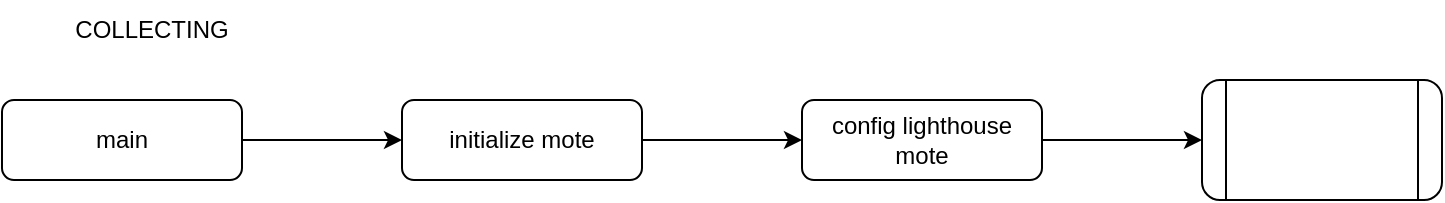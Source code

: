 <mxfile version="24.8.4">
  <diagram id="C5RBs43oDa-KdzZeNtuy" name="Page-1">
    <mxGraphModel dx="1661" dy="1169" grid="1" gridSize="10" guides="1" tooltips="1" connect="1" arrows="1" fold="1" page="1" pageScale="1" pageWidth="827" pageHeight="1169" math="0" shadow="0">
      <root>
        <mxCell id="WIyWlLk6GJQsqaUBKTNV-0" />
        <mxCell id="WIyWlLk6GJQsqaUBKTNV-1" parent="WIyWlLk6GJQsqaUBKTNV-0" />
        <mxCell id="ahKbvL-zK9X0-P-NKf9z-2" value="" style="edgeStyle=orthogonalEdgeStyle;rounded=0;orthogonalLoop=1;jettySize=auto;html=1;" parent="WIyWlLk6GJQsqaUBKTNV-1" source="ahKbvL-zK9X0-P-NKf9z-0" target="ahKbvL-zK9X0-P-NKf9z-1" edge="1">
          <mxGeometry relative="1" as="geometry" />
        </mxCell>
        <mxCell id="ahKbvL-zK9X0-P-NKf9z-0" value="main" style="rounded=1;whiteSpace=wrap;html=1;fontSize=12;glass=0;strokeWidth=1;shadow=0;" parent="WIyWlLk6GJQsqaUBKTNV-1" vertex="1">
          <mxGeometry x="100" y="670" width="120" height="40" as="geometry" />
        </mxCell>
        <mxCell id="ahKbvL-zK9X0-P-NKf9z-4" value="" style="edgeStyle=orthogonalEdgeStyle;rounded=0;orthogonalLoop=1;jettySize=auto;html=1;" parent="WIyWlLk6GJQsqaUBKTNV-1" source="ahKbvL-zK9X0-P-NKf9z-1" target="ahKbvL-zK9X0-P-NKf9z-3" edge="1">
          <mxGeometry relative="1" as="geometry" />
        </mxCell>
        <mxCell id="ahKbvL-zK9X0-P-NKf9z-1" value="initialize mote" style="rounded=1;whiteSpace=wrap;html=1;fontSize=12;glass=0;strokeWidth=1;shadow=0;" parent="WIyWlLk6GJQsqaUBKTNV-1" vertex="1">
          <mxGeometry x="300" y="670" width="120" height="40" as="geometry" />
        </mxCell>
        <mxCell id="ahKbvL-zK9X0-P-NKf9z-7" value="" style="edgeStyle=orthogonalEdgeStyle;rounded=0;orthogonalLoop=1;jettySize=auto;html=1;" parent="WIyWlLk6GJQsqaUBKTNV-1" source="ahKbvL-zK9X0-P-NKf9z-3" target="ahKbvL-zK9X0-P-NKf9z-6" edge="1">
          <mxGeometry relative="1" as="geometry" />
        </mxCell>
        <mxCell id="ahKbvL-zK9X0-P-NKf9z-3" value="config lighthouse mote" style="rounded=1;whiteSpace=wrap;html=1;fontSize=12;glass=0;strokeWidth=1;shadow=0;" parent="WIyWlLk6GJQsqaUBKTNV-1" vertex="1">
          <mxGeometry x="500" y="670" width="120" height="40" as="geometry" />
        </mxCell>
        <mxCell id="ahKbvL-zK9X0-P-NKf9z-5" value="COLLECTING" style="text;html=1;align=center;verticalAlign=middle;whiteSpace=wrap;rounded=0;" parent="WIyWlLk6GJQsqaUBKTNV-1" vertex="1">
          <mxGeometry x="100" y="620" width="150" height="30" as="geometry" />
        </mxCell>
        <mxCell id="ahKbvL-zK9X0-P-NKf9z-6" value="" style="shape=process;whiteSpace=wrap;html=1;backgroundOutline=1;rounded=1;glass=0;strokeWidth=1;shadow=0;" parent="WIyWlLk6GJQsqaUBKTNV-1" vertex="1">
          <mxGeometry x="700" y="660" width="120" height="60" as="geometry" />
        </mxCell>
      </root>
    </mxGraphModel>
  </diagram>
</mxfile>
